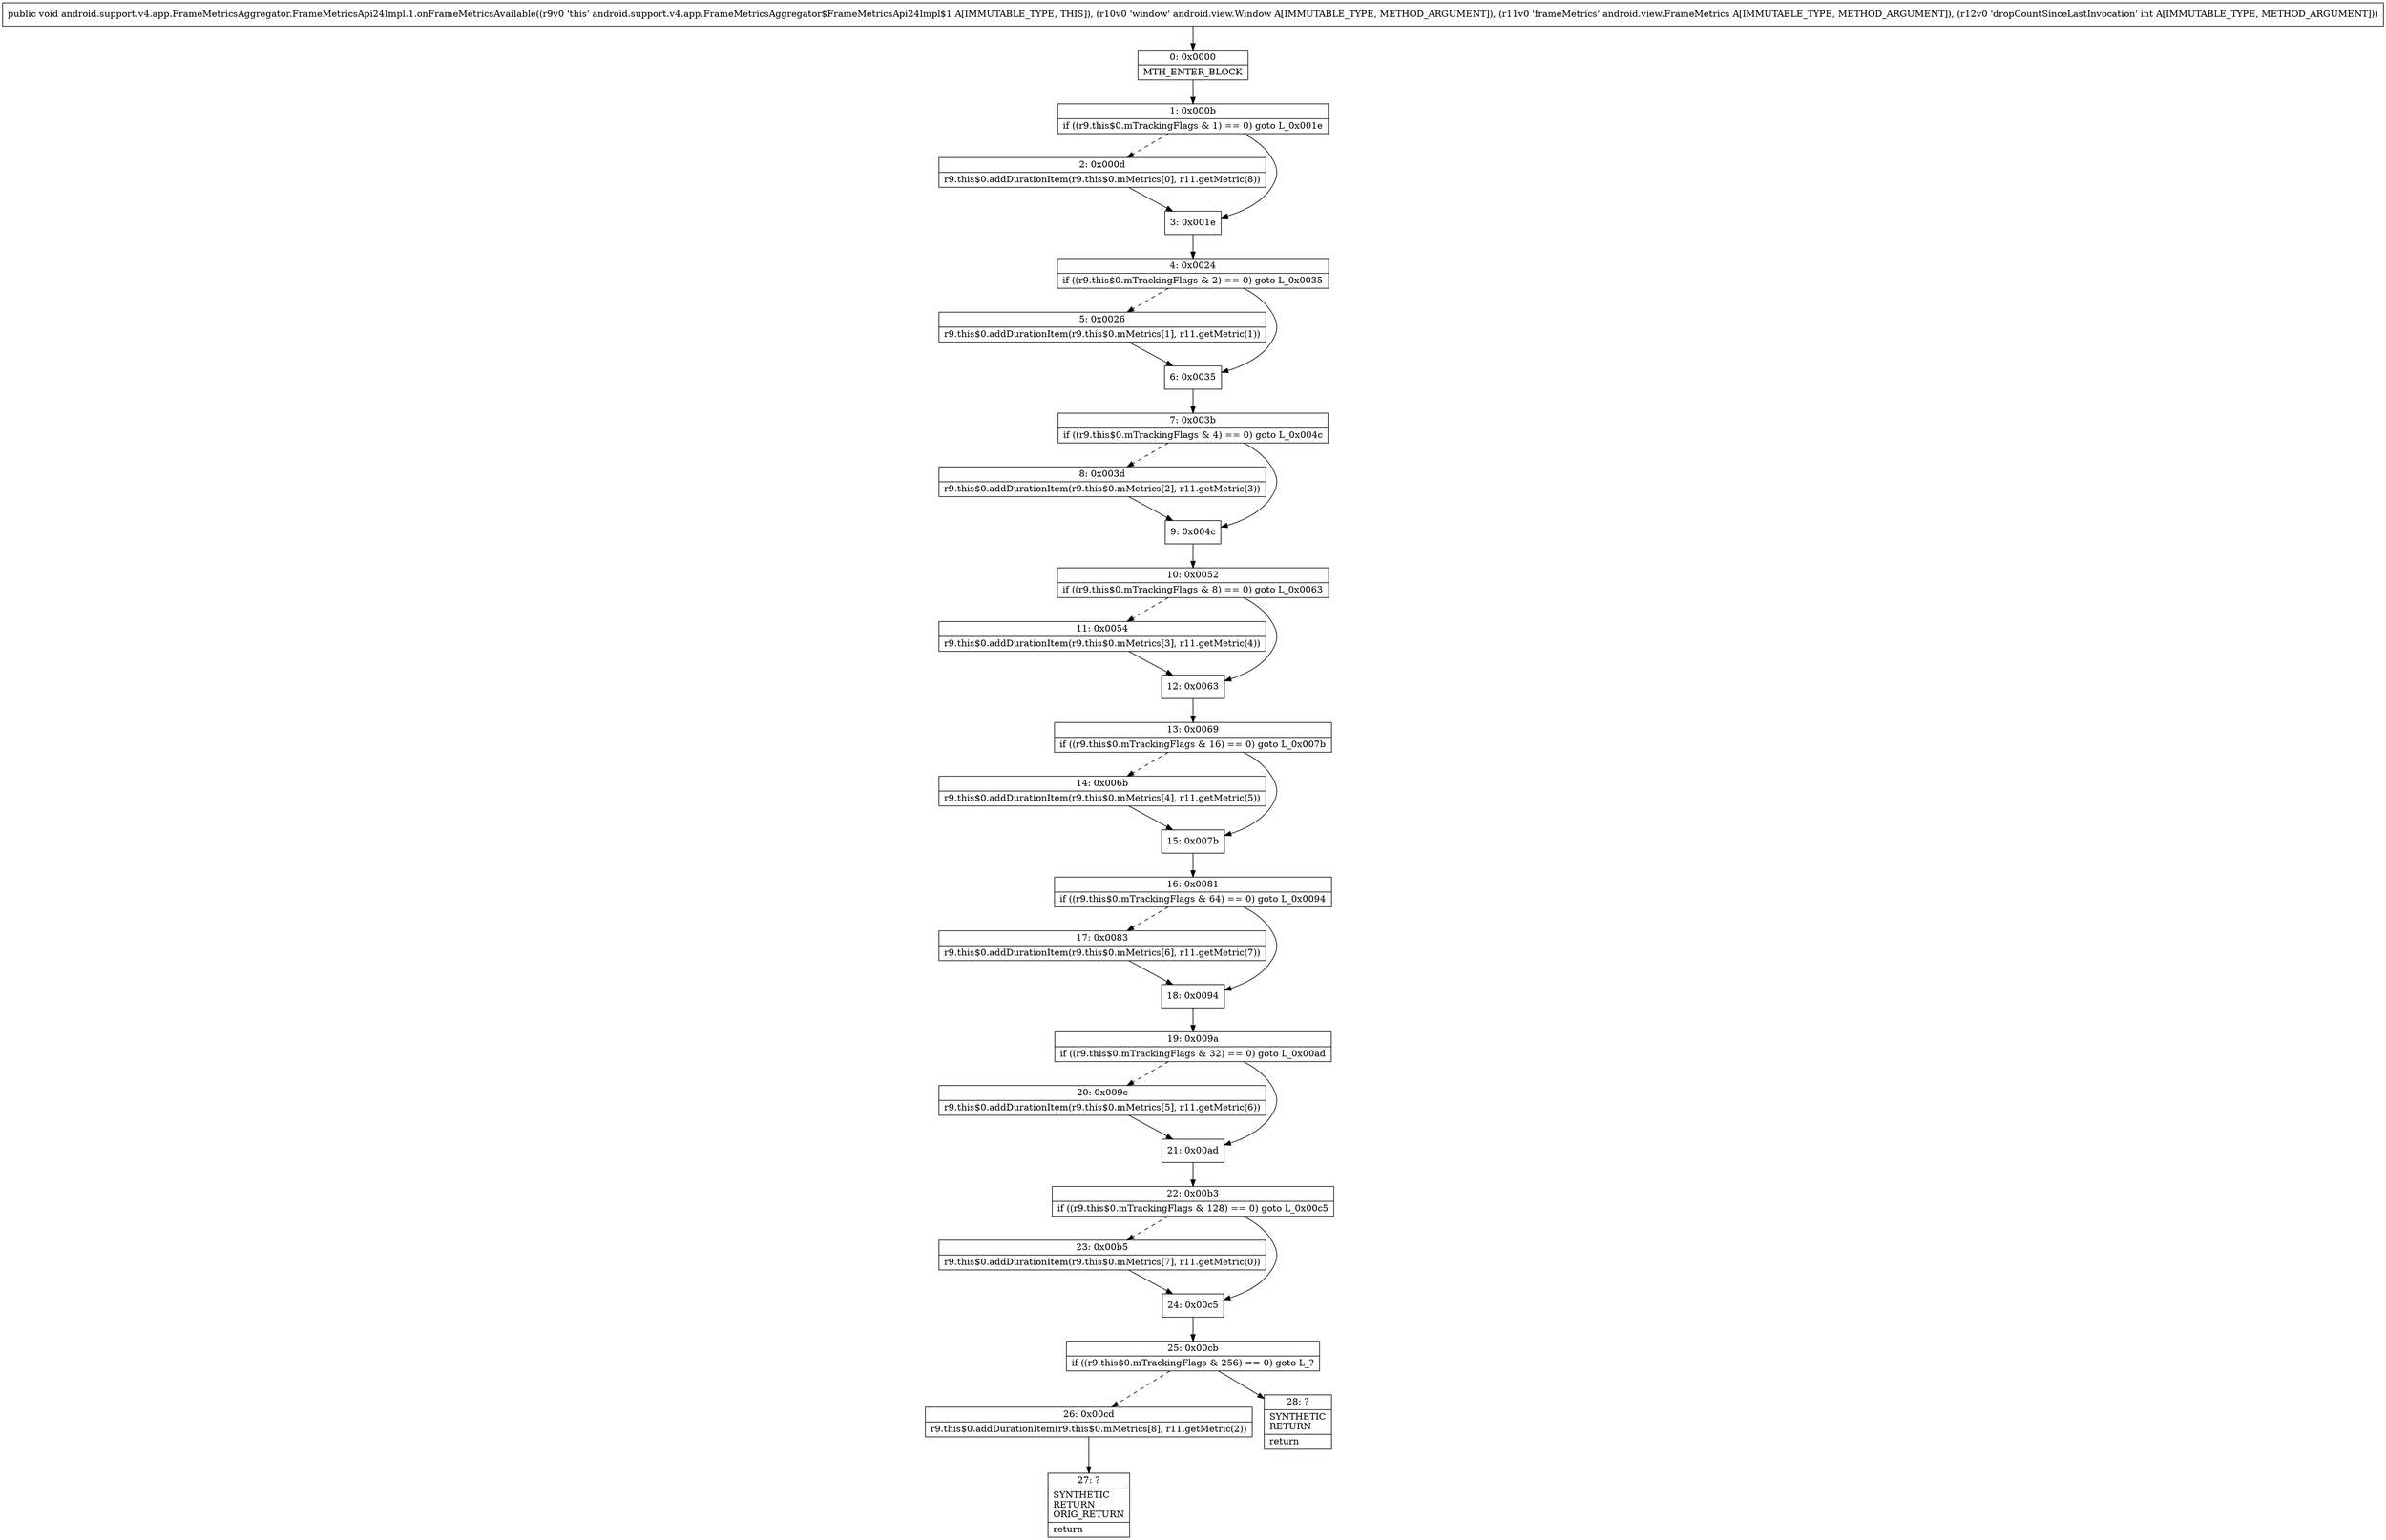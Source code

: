 digraph "CFG forandroid.support.v4.app.FrameMetricsAggregator.FrameMetricsApi24Impl.1.onFrameMetricsAvailable(Landroid\/view\/Window;Landroid\/view\/FrameMetrics;I)V" {
Node_0 [shape=record,label="{0\:\ 0x0000|MTH_ENTER_BLOCK\l}"];
Node_1 [shape=record,label="{1\:\ 0x000b|if ((r9.this$0.mTrackingFlags & 1) == 0) goto L_0x001e\l}"];
Node_2 [shape=record,label="{2\:\ 0x000d|r9.this$0.addDurationItem(r9.this$0.mMetrics[0], r11.getMetric(8))\l}"];
Node_3 [shape=record,label="{3\:\ 0x001e}"];
Node_4 [shape=record,label="{4\:\ 0x0024|if ((r9.this$0.mTrackingFlags & 2) == 0) goto L_0x0035\l}"];
Node_5 [shape=record,label="{5\:\ 0x0026|r9.this$0.addDurationItem(r9.this$0.mMetrics[1], r11.getMetric(1))\l}"];
Node_6 [shape=record,label="{6\:\ 0x0035}"];
Node_7 [shape=record,label="{7\:\ 0x003b|if ((r9.this$0.mTrackingFlags & 4) == 0) goto L_0x004c\l}"];
Node_8 [shape=record,label="{8\:\ 0x003d|r9.this$0.addDurationItem(r9.this$0.mMetrics[2], r11.getMetric(3))\l}"];
Node_9 [shape=record,label="{9\:\ 0x004c}"];
Node_10 [shape=record,label="{10\:\ 0x0052|if ((r9.this$0.mTrackingFlags & 8) == 0) goto L_0x0063\l}"];
Node_11 [shape=record,label="{11\:\ 0x0054|r9.this$0.addDurationItem(r9.this$0.mMetrics[3], r11.getMetric(4))\l}"];
Node_12 [shape=record,label="{12\:\ 0x0063}"];
Node_13 [shape=record,label="{13\:\ 0x0069|if ((r9.this$0.mTrackingFlags & 16) == 0) goto L_0x007b\l}"];
Node_14 [shape=record,label="{14\:\ 0x006b|r9.this$0.addDurationItem(r9.this$0.mMetrics[4], r11.getMetric(5))\l}"];
Node_15 [shape=record,label="{15\:\ 0x007b}"];
Node_16 [shape=record,label="{16\:\ 0x0081|if ((r9.this$0.mTrackingFlags & 64) == 0) goto L_0x0094\l}"];
Node_17 [shape=record,label="{17\:\ 0x0083|r9.this$0.addDurationItem(r9.this$0.mMetrics[6], r11.getMetric(7))\l}"];
Node_18 [shape=record,label="{18\:\ 0x0094}"];
Node_19 [shape=record,label="{19\:\ 0x009a|if ((r9.this$0.mTrackingFlags & 32) == 0) goto L_0x00ad\l}"];
Node_20 [shape=record,label="{20\:\ 0x009c|r9.this$0.addDurationItem(r9.this$0.mMetrics[5], r11.getMetric(6))\l}"];
Node_21 [shape=record,label="{21\:\ 0x00ad}"];
Node_22 [shape=record,label="{22\:\ 0x00b3|if ((r9.this$0.mTrackingFlags & 128) == 0) goto L_0x00c5\l}"];
Node_23 [shape=record,label="{23\:\ 0x00b5|r9.this$0.addDurationItem(r9.this$0.mMetrics[7], r11.getMetric(0))\l}"];
Node_24 [shape=record,label="{24\:\ 0x00c5}"];
Node_25 [shape=record,label="{25\:\ 0x00cb|if ((r9.this$0.mTrackingFlags & 256) == 0) goto L_?\l}"];
Node_26 [shape=record,label="{26\:\ 0x00cd|r9.this$0.addDurationItem(r9.this$0.mMetrics[8], r11.getMetric(2))\l}"];
Node_27 [shape=record,label="{27\:\ ?|SYNTHETIC\lRETURN\lORIG_RETURN\l|return\l}"];
Node_28 [shape=record,label="{28\:\ ?|SYNTHETIC\lRETURN\l|return\l}"];
MethodNode[shape=record,label="{public void android.support.v4.app.FrameMetricsAggregator.FrameMetricsApi24Impl.1.onFrameMetricsAvailable((r9v0 'this' android.support.v4.app.FrameMetricsAggregator$FrameMetricsApi24Impl$1 A[IMMUTABLE_TYPE, THIS]), (r10v0 'window' android.view.Window A[IMMUTABLE_TYPE, METHOD_ARGUMENT]), (r11v0 'frameMetrics' android.view.FrameMetrics A[IMMUTABLE_TYPE, METHOD_ARGUMENT]), (r12v0 'dropCountSinceLastInvocation' int A[IMMUTABLE_TYPE, METHOD_ARGUMENT])) }"];
MethodNode -> Node_0;
Node_0 -> Node_1;
Node_1 -> Node_2[style=dashed];
Node_1 -> Node_3;
Node_2 -> Node_3;
Node_3 -> Node_4;
Node_4 -> Node_5[style=dashed];
Node_4 -> Node_6;
Node_5 -> Node_6;
Node_6 -> Node_7;
Node_7 -> Node_8[style=dashed];
Node_7 -> Node_9;
Node_8 -> Node_9;
Node_9 -> Node_10;
Node_10 -> Node_11[style=dashed];
Node_10 -> Node_12;
Node_11 -> Node_12;
Node_12 -> Node_13;
Node_13 -> Node_14[style=dashed];
Node_13 -> Node_15;
Node_14 -> Node_15;
Node_15 -> Node_16;
Node_16 -> Node_17[style=dashed];
Node_16 -> Node_18;
Node_17 -> Node_18;
Node_18 -> Node_19;
Node_19 -> Node_20[style=dashed];
Node_19 -> Node_21;
Node_20 -> Node_21;
Node_21 -> Node_22;
Node_22 -> Node_23[style=dashed];
Node_22 -> Node_24;
Node_23 -> Node_24;
Node_24 -> Node_25;
Node_25 -> Node_26[style=dashed];
Node_25 -> Node_28;
Node_26 -> Node_27;
}

